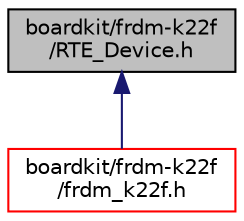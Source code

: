 digraph "boardkit/frdm-k22f/RTE_Device.h"
{
  edge [fontname="Helvetica",fontsize="10",labelfontname="Helvetica",labelfontsize="10"];
  node [fontname="Helvetica",fontsize="10",shape=record];
  Node1 [label="boardkit/frdm-k22f\l/RTE_Device.h",height=0.2,width=0.4,color="black", fillcolor="grey75", style="filled", fontcolor="black"];
  Node1 -> Node2 [dir="back",color="midnightblue",fontsize="10",style="solid",fontname="Helvetica"];
  Node2 [label="boardkit/frdm-k22f\l/frdm_k22f.h",height=0.2,width=0.4,color="red", fillcolor="white", style="filled",URL="$frdm__k22f_8h.html",tooltip="The frdm_k22f.h file defines GPIO pins for FRDM-K22F board. "];
}
